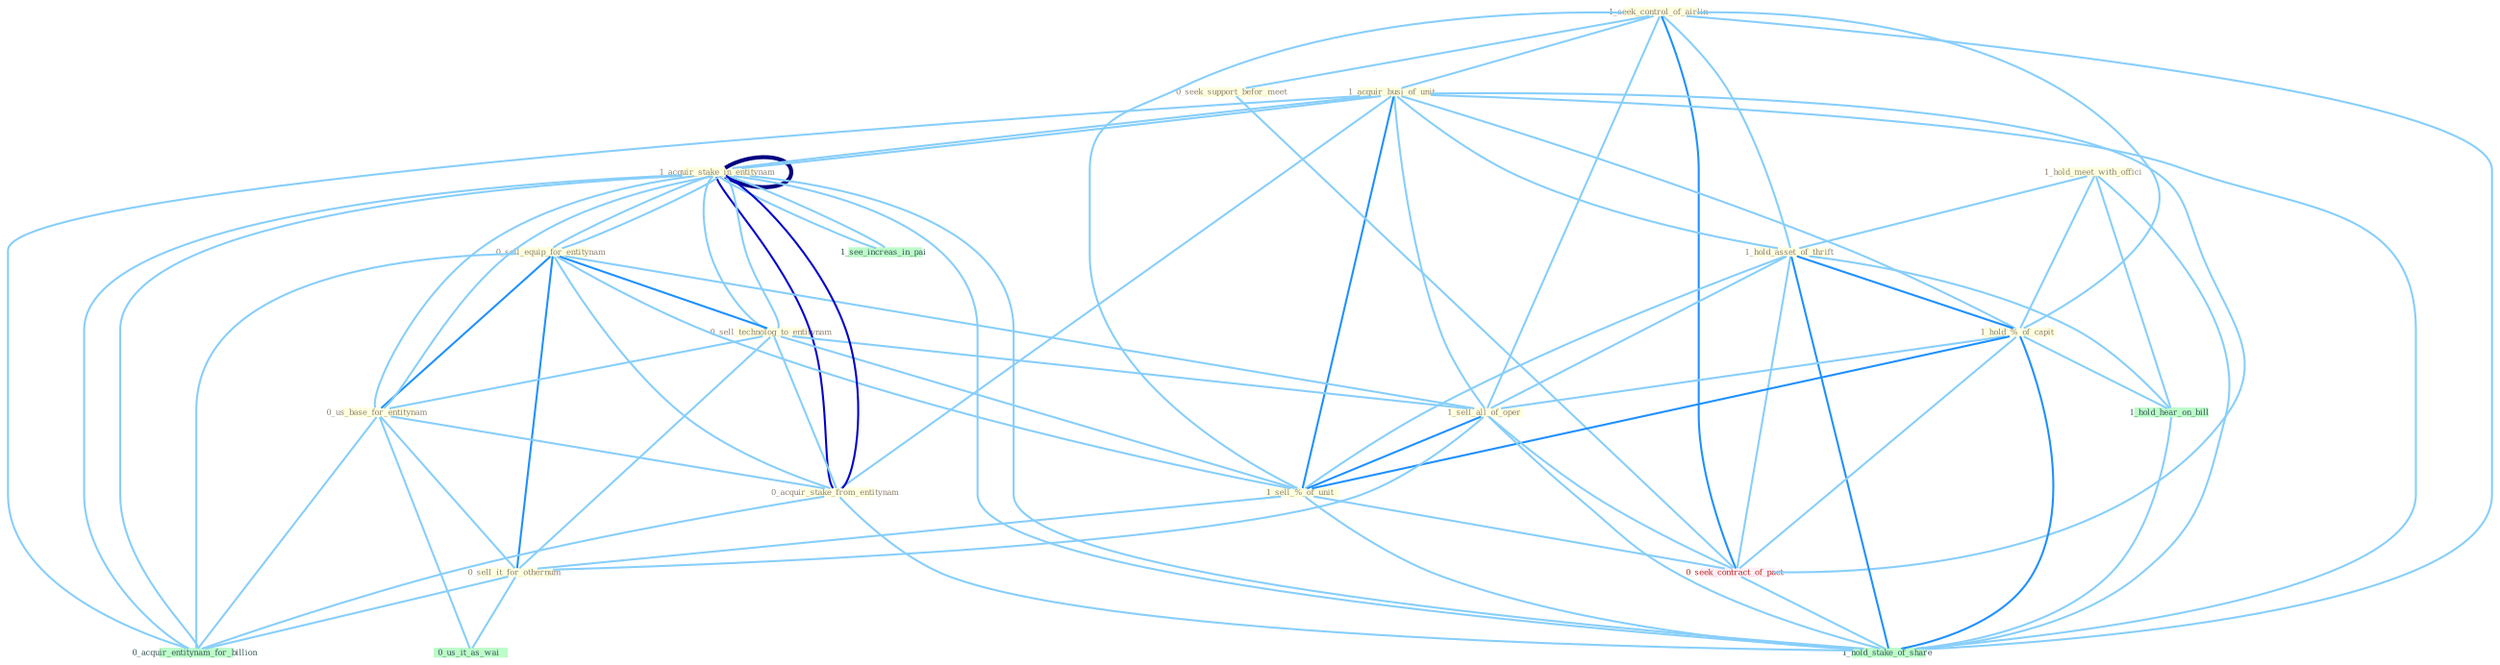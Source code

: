 Graph G{ 
    node
    [shape=polygon,style=filled,width=.5,height=.06,color="#BDFCC9",fixedsize=true,fontsize=4,
    fontcolor="#2f4f4f"];
    {node
    [color="#ffffe0", fontcolor="#8b7d6b"] "1_seek_control_of_airlin " "1_acquir_stake_in_entitynam " "1_acquir_busi_of_unit " "0_sell_equip_for_entitynam " "1_hold_meet_with_offici " "0_seek_support_befor_meet " "0_sell_technolog_to_entitynam " "1_hold_asset_of_thrift " "1_hold_%_of_capit " "0_us_base_for_entitynam " "0_acquir_stake_from_entitynam " "1_sell_all_of_oper " "1_sell_%_of_unit " "0_sell_it_for_othernum " "1_acquir_stake_in_entitynam "}
{node [color="#fff0f5", fontcolor="#b22222"] "0_seek_contract_of_pact "}
edge [color="#B0E2FF"];

	"1_seek_control_of_airlin " -- "1_acquir_busi_of_unit " [w="1", color="#87cefa" ];
	"1_seek_control_of_airlin " -- "0_seek_support_befor_meet " [w="1", color="#87cefa" ];
	"1_seek_control_of_airlin " -- "1_hold_asset_of_thrift " [w="1", color="#87cefa" ];
	"1_seek_control_of_airlin " -- "1_hold_%_of_capit " [w="1", color="#87cefa" ];
	"1_seek_control_of_airlin " -- "1_sell_all_of_oper " [w="1", color="#87cefa" ];
	"1_seek_control_of_airlin " -- "1_sell_%_of_unit " [w="1", color="#87cefa" ];
	"1_seek_control_of_airlin " -- "0_seek_contract_of_pact " [w="2", color="#1e90ff" , len=0.8];
	"1_seek_control_of_airlin " -- "1_hold_stake_of_share " [w="1", color="#87cefa" ];
	"1_acquir_stake_in_entitynam " -- "1_acquir_busi_of_unit " [w="1", color="#87cefa" ];
	"1_acquir_stake_in_entitynam " -- "0_sell_equip_for_entitynam " [w="1", color="#87cefa" ];
	"1_acquir_stake_in_entitynam " -- "0_sell_technolog_to_entitynam " [w="1", color="#87cefa" ];
	"1_acquir_stake_in_entitynam " -- "0_us_base_for_entitynam " [w="1", color="#87cefa" ];
	"1_acquir_stake_in_entitynam " -- "0_acquir_stake_from_entitynam " [w="3", color="#0000cd" , len=0.6];
	"1_acquir_stake_in_entitynam " -- "1_acquir_stake_in_entitynam " [w="4", style=bold, color="#000080", len=0.4];
	"1_acquir_stake_in_entitynam " -- "0_acquir_entitynam_for_billion " [w="1", color="#87cefa" ];
	"1_acquir_stake_in_entitynam " -- "1_see_increas_in_pai " [w="1", color="#87cefa" ];
	"1_acquir_stake_in_entitynam " -- "1_hold_stake_of_share " [w="1", color="#87cefa" ];
	"1_acquir_busi_of_unit " -- "1_hold_asset_of_thrift " [w="1", color="#87cefa" ];
	"1_acquir_busi_of_unit " -- "1_hold_%_of_capit " [w="1", color="#87cefa" ];
	"1_acquir_busi_of_unit " -- "0_acquir_stake_from_entitynam " [w="1", color="#87cefa" ];
	"1_acquir_busi_of_unit " -- "1_sell_all_of_oper " [w="1", color="#87cefa" ];
	"1_acquir_busi_of_unit " -- "1_sell_%_of_unit " [w="2", color="#1e90ff" , len=0.8];
	"1_acquir_busi_of_unit " -- "1_acquir_stake_in_entitynam " [w="1", color="#87cefa" ];
	"1_acquir_busi_of_unit " -- "0_seek_contract_of_pact " [w="1", color="#87cefa" ];
	"1_acquir_busi_of_unit " -- "0_acquir_entitynam_for_billion " [w="1", color="#87cefa" ];
	"1_acquir_busi_of_unit " -- "1_hold_stake_of_share " [w="1", color="#87cefa" ];
	"0_sell_equip_for_entitynam " -- "0_sell_technolog_to_entitynam " [w="2", color="#1e90ff" , len=0.8];
	"0_sell_equip_for_entitynam " -- "0_us_base_for_entitynam " [w="2", color="#1e90ff" , len=0.8];
	"0_sell_equip_for_entitynam " -- "0_acquir_stake_from_entitynam " [w="1", color="#87cefa" ];
	"0_sell_equip_for_entitynam " -- "1_sell_all_of_oper " [w="1", color="#87cefa" ];
	"0_sell_equip_for_entitynam " -- "1_sell_%_of_unit " [w="1", color="#87cefa" ];
	"0_sell_equip_for_entitynam " -- "0_sell_it_for_othernum " [w="2", color="#1e90ff" , len=0.8];
	"0_sell_equip_for_entitynam " -- "1_acquir_stake_in_entitynam " [w="1", color="#87cefa" ];
	"0_sell_equip_for_entitynam " -- "0_acquir_entitynam_for_billion " [w="1", color="#87cefa" ];
	"1_hold_meet_with_offici " -- "1_hold_asset_of_thrift " [w="1", color="#87cefa" ];
	"1_hold_meet_with_offici " -- "1_hold_%_of_capit " [w="1", color="#87cefa" ];
	"1_hold_meet_with_offici " -- "1_hold_hear_on_bill " [w="1", color="#87cefa" ];
	"1_hold_meet_with_offici " -- "1_hold_stake_of_share " [w="1", color="#87cefa" ];
	"0_seek_support_befor_meet " -- "0_seek_contract_of_pact " [w="1", color="#87cefa" ];
	"0_sell_technolog_to_entitynam " -- "0_us_base_for_entitynam " [w="1", color="#87cefa" ];
	"0_sell_technolog_to_entitynam " -- "0_acquir_stake_from_entitynam " [w="1", color="#87cefa" ];
	"0_sell_technolog_to_entitynam " -- "1_sell_all_of_oper " [w="1", color="#87cefa" ];
	"0_sell_technolog_to_entitynam " -- "1_sell_%_of_unit " [w="1", color="#87cefa" ];
	"0_sell_technolog_to_entitynam " -- "0_sell_it_for_othernum " [w="1", color="#87cefa" ];
	"0_sell_technolog_to_entitynam " -- "1_acquir_stake_in_entitynam " [w="1", color="#87cefa" ];
	"1_hold_asset_of_thrift " -- "1_hold_%_of_capit " [w="2", color="#1e90ff" , len=0.8];
	"1_hold_asset_of_thrift " -- "1_sell_all_of_oper " [w="1", color="#87cefa" ];
	"1_hold_asset_of_thrift " -- "1_sell_%_of_unit " [w="1", color="#87cefa" ];
	"1_hold_asset_of_thrift " -- "0_seek_contract_of_pact " [w="1", color="#87cefa" ];
	"1_hold_asset_of_thrift " -- "1_hold_hear_on_bill " [w="1", color="#87cefa" ];
	"1_hold_asset_of_thrift " -- "1_hold_stake_of_share " [w="2", color="#1e90ff" , len=0.8];
	"1_hold_%_of_capit " -- "1_sell_all_of_oper " [w="1", color="#87cefa" ];
	"1_hold_%_of_capit " -- "1_sell_%_of_unit " [w="2", color="#1e90ff" , len=0.8];
	"1_hold_%_of_capit " -- "0_seek_contract_of_pact " [w="1", color="#87cefa" ];
	"1_hold_%_of_capit " -- "1_hold_hear_on_bill " [w="1", color="#87cefa" ];
	"1_hold_%_of_capit " -- "1_hold_stake_of_share " [w="2", color="#1e90ff" , len=0.8];
	"0_us_base_for_entitynam " -- "0_acquir_stake_from_entitynam " [w="1", color="#87cefa" ];
	"0_us_base_for_entitynam " -- "0_sell_it_for_othernum " [w="1", color="#87cefa" ];
	"0_us_base_for_entitynam " -- "1_acquir_stake_in_entitynam " [w="1", color="#87cefa" ];
	"0_us_base_for_entitynam " -- "0_us_it_as_wai " [w="1", color="#87cefa" ];
	"0_us_base_for_entitynam " -- "0_acquir_entitynam_for_billion " [w="1", color="#87cefa" ];
	"0_acquir_stake_from_entitynam " -- "1_acquir_stake_in_entitynam " [w="3", color="#0000cd" , len=0.6];
	"0_acquir_stake_from_entitynam " -- "0_acquir_entitynam_for_billion " [w="1", color="#87cefa" ];
	"0_acquir_stake_from_entitynam " -- "1_hold_stake_of_share " [w="1", color="#87cefa" ];
	"1_sell_all_of_oper " -- "1_sell_%_of_unit " [w="2", color="#1e90ff" , len=0.8];
	"1_sell_all_of_oper " -- "0_sell_it_for_othernum " [w="1", color="#87cefa" ];
	"1_sell_all_of_oper " -- "0_seek_contract_of_pact " [w="1", color="#87cefa" ];
	"1_sell_all_of_oper " -- "1_hold_stake_of_share " [w="1", color="#87cefa" ];
	"1_sell_%_of_unit " -- "0_sell_it_for_othernum " [w="1", color="#87cefa" ];
	"1_sell_%_of_unit " -- "0_seek_contract_of_pact " [w="1", color="#87cefa" ];
	"1_sell_%_of_unit " -- "1_hold_stake_of_share " [w="1", color="#87cefa" ];
	"0_sell_it_for_othernum " -- "0_us_it_as_wai " [w="1", color="#87cefa" ];
	"0_sell_it_for_othernum " -- "0_acquir_entitynam_for_billion " [w="1", color="#87cefa" ];
	"1_acquir_stake_in_entitynam " -- "0_acquir_entitynam_for_billion " [w="1", color="#87cefa" ];
	"1_acquir_stake_in_entitynam " -- "1_see_increas_in_pai " [w="1", color="#87cefa" ];
	"1_acquir_stake_in_entitynam " -- "1_hold_stake_of_share " [w="1", color="#87cefa" ];
	"0_seek_contract_of_pact " -- "1_hold_stake_of_share " [w="1", color="#87cefa" ];
	"1_hold_hear_on_bill " -- "1_hold_stake_of_share " [w="1", color="#87cefa" ];
}